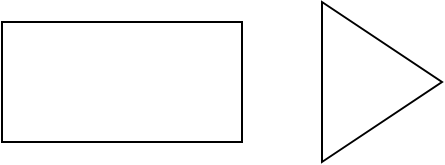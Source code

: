 <mxfile version="16.6.1" type="github">
  <diagram id="dC99uJdQwHPaqCRhqyIz" name="Page-1">
    <mxGraphModel dx="1250" dy="841" grid="1" gridSize="10" guides="1" tooltips="1" connect="1" arrows="1" fold="1" page="1" pageScale="1" pageWidth="827" pageHeight="1169" math="0" shadow="0">
      <root>
        <mxCell id="0" />
        <mxCell id="1" parent="0" />
        <mxCell id="I_LmsV1cXEPDfxRu5Esf-1" value="" style="whiteSpace=wrap;html=1;" vertex="1" parent="1">
          <mxGeometry x="140" y="190" width="120" height="60" as="geometry" />
        </mxCell>
        <mxCell id="I_LmsV1cXEPDfxRu5Esf-2" value="" style="triangle;whiteSpace=wrap;html=1;" vertex="1" parent="1">
          <mxGeometry x="300" y="180" width="60" height="80" as="geometry" />
        </mxCell>
      </root>
    </mxGraphModel>
  </diagram>
</mxfile>
